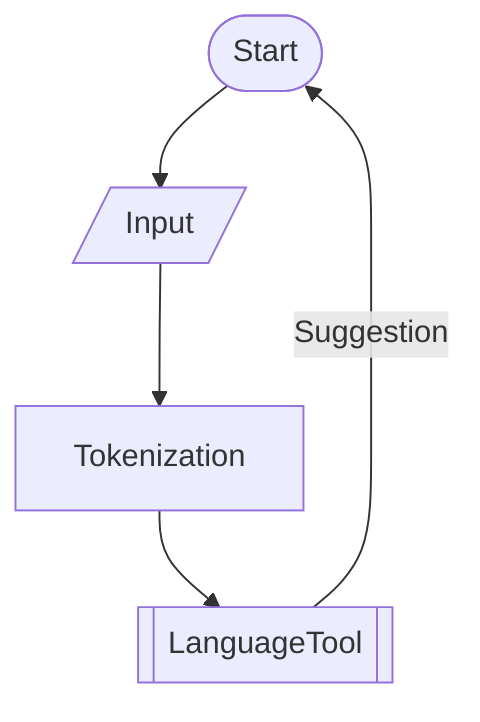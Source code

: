 graph TD
S([Start]) --> I[/Input/];
I --> C[Tokenization];
C --> Grammar[[LanguageTool]]
Grammar --> |Suggestion| S
